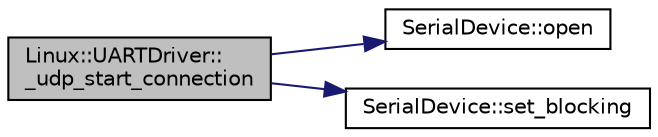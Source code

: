 digraph "Linux::UARTDriver::_udp_start_connection"
{
 // INTERACTIVE_SVG=YES
  edge [fontname="Helvetica",fontsize="10",labelfontname="Helvetica",labelfontsize="10"];
  node [fontname="Helvetica",fontsize="10",shape=record];
  rankdir="LR";
  Node1 [label="Linux::UARTDriver::\l_udp_start_connection",height=0.2,width=0.4,color="black", fillcolor="grey75", style="filled", fontcolor="black"];
  Node1 -> Node2 [color="midnightblue",fontsize="10",style="solid",fontname="Helvetica"];
  Node2 [label="SerialDevice::open",height=0.2,width=0.4,color="black", fillcolor="white", style="filled",URL="$classSerialDevice.html#aaad60303d5def2e5abf4b9988e74ff2d"];
  Node1 -> Node3 [color="midnightblue",fontsize="10",style="solid",fontname="Helvetica"];
  Node3 [label="SerialDevice::set_blocking",height=0.2,width=0.4,color="black", fillcolor="white", style="filled",URL="$classSerialDevice.html#a3b3ba391824a7d8bacd54dd2ee7a6cd7"];
}
